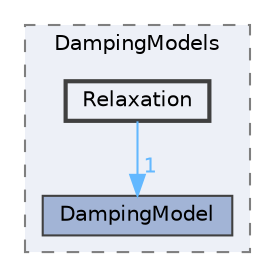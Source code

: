 digraph "src/lagrangian/intermediate/submodels/MPPIC/DampingModels/Relaxation"
{
 // LATEX_PDF_SIZE
  bgcolor="transparent";
  edge [fontname=Helvetica,fontsize=10,labelfontname=Helvetica,labelfontsize=10];
  node [fontname=Helvetica,fontsize=10,shape=box,height=0.2,width=0.4];
  compound=true
  subgraph clusterdir_484d790da51935ae18363cf32470940d {
    graph [ bgcolor="#edf0f7", pencolor="grey50", label="DampingModels", fontname=Helvetica,fontsize=10 style="filled,dashed", URL="dir_484d790da51935ae18363cf32470940d.html",tooltip=""]
  dir_e6727266115e59a049f25e343b476fec [label="DampingModel", fillcolor="#a2b4d6", color="grey25", style="filled", URL="dir_e6727266115e59a049f25e343b476fec.html",tooltip=""];
  dir_d6a90f027bf26d6ee3532261dd4021f4 [label="Relaxation", fillcolor="#edf0f7", color="grey25", style="filled,bold", URL="dir_d6a90f027bf26d6ee3532261dd4021f4.html",tooltip=""];
  }
  dir_d6a90f027bf26d6ee3532261dd4021f4->dir_e6727266115e59a049f25e343b476fec [headlabel="1", labeldistance=1.5 headhref="dir_003311_000808.html" href="dir_003311_000808.html" color="steelblue1" fontcolor="steelblue1"];
}
